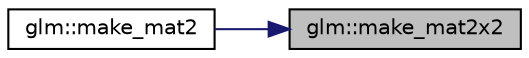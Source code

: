 digraph "glm::make_mat2x2"
{
 // LATEX_PDF_SIZE
  edge [fontname="Helvetica",fontsize="10",labelfontname="Helvetica",labelfontsize="10"];
  node [fontname="Helvetica",fontsize="10",shape=record];
  rankdir="RL";
  Node1 [label="glm::make_mat2x2",height=0.2,width=0.4,color="black", fillcolor="grey75", style="filled", fontcolor="black",tooltip=" "];
  Node1 -> Node2 [dir="back",color="midnightblue",fontsize="10",style="solid",fontname="Helvetica"];
  Node2 [label="glm::make_mat2",height=0.2,width=0.4,color="black", fillcolor="white", style="filled",URL="$group__gtc__type__ptr.html#ga52a16e333fef7e33ca740779482a8693",tooltip=" "];
}
